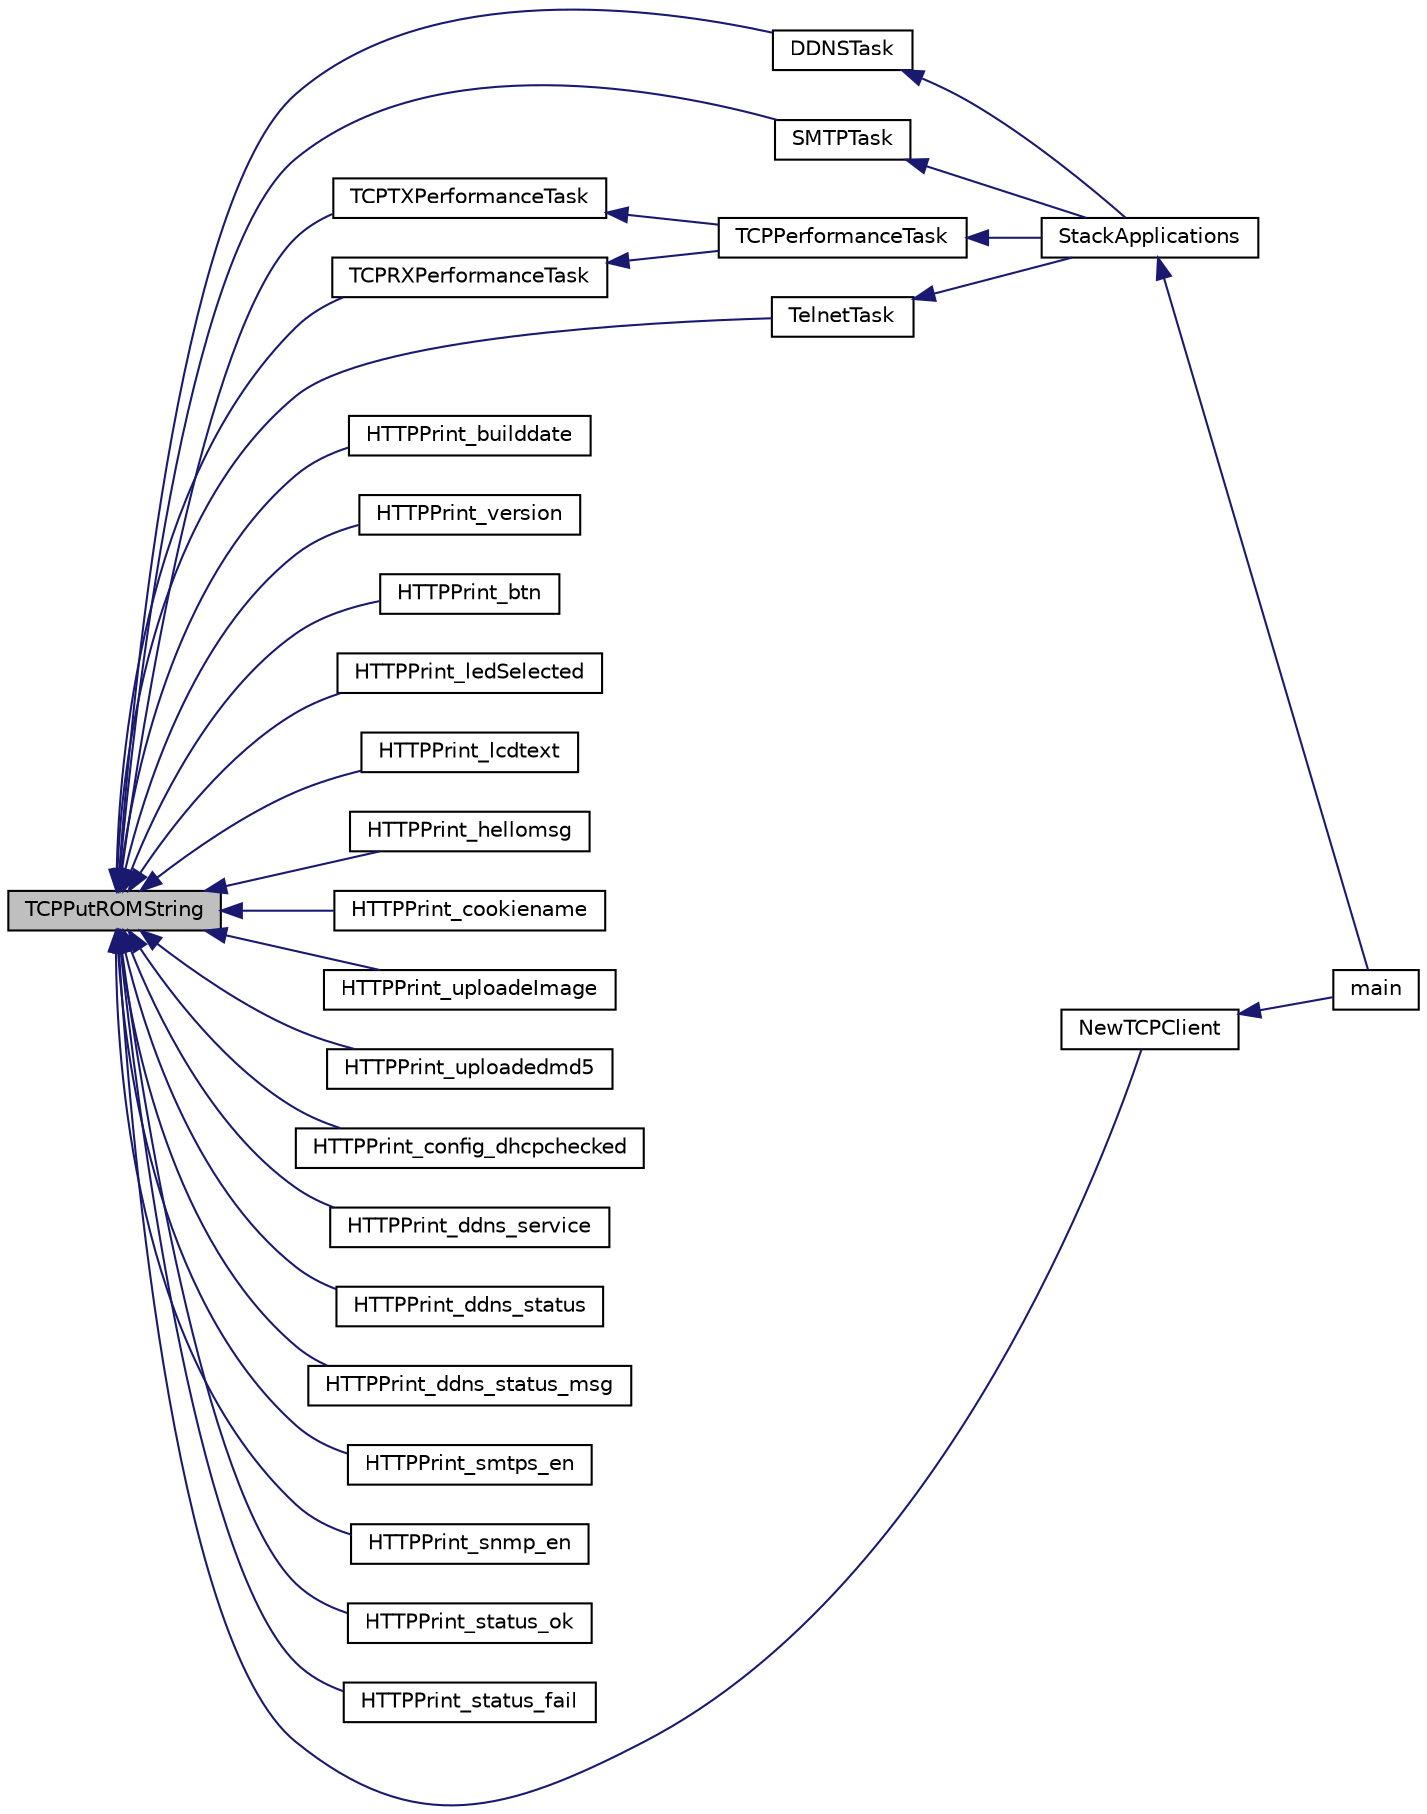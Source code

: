 digraph "TCPPutROMString"
{
  edge [fontname="Helvetica",fontsize="10",labelfontname="Helvetica",labelfontsize="10"];
  node [fontname="Helvetica",fontsize="10",shape=record];
  rankdir="LR";
  Node1 [label="TCPPutROMString",height=0.2,width=0.4,color="black", fillcolor="grey75", style="filled", fontcolor="black"];
  Node1 -> Node2 [dir="back",color="midnightblue",fontsize="10",style="solid",fontname="Helvetica"];
  Node2 [label="DDNSTask",height=0.2,width=0.4,color="black", fillcolor="white", style="filled",URL="$_dyn_d_n_s_8c.html#adf26d41fe8bb0f642696bf5d301360c1"];
  Node2 -> Node3 [dir="back",color="midnightblue",fontsize="10",style="solid",fontname="Helvetica"];
  Node3 [label="StackApplications",height=0.2,width=0.4,color="black", fillcolor="white", style="filled",URL="$_stack_tsk_8c.html#a7f8ff33bea9e052705b0a80d2dfcf399"];
  Node3 -> Node4 [dir="back",color="midnightblue",fontsize="10",style="solid",fontname="Helvetica"];
  Node4 [label="main",height=0.2,width=0.4,color="black", fillcolor="white", style="filled",URL="$_main_demo_8c.html#a6288eba0f8e8ad3ab1544ad731eb7667"];
  Node1 -> Node5 [dir="back",color="midnightblue",fontsize="10",style="solid",fontname="Helvetica"];
  Node5 [label="SMTPTask",height=0.2,width=0.4,color="black", fillcolor="white", style="filled",URL="$_s_m_t_p_8c.html#abe31fb54926d321252beb819defb0afb"];
  Node5 -> Node3 [dir="back",color="midnightblue",fontsize="10",style="solid",fontname="Helvetica"];
  Node1 -> Node6 [dir="back",color="midnightblue",fontsize="10",style="solid",fontname="Helvetica"];
  Node6 [label="TCPTXPerformanceTask",height=0.2,width=0.4,color="black", fillcolor="white", style="filled",URL="$_t_c_p_performance_test_8c.html#a4e543f659633906145da7a0b19199077"];
  Node6 -> Node7 [dir="back",color="midnightblue",fontsize="10",style="solid",fontname="Helvetica"];
  Node7 [label="TCPPerformanceTask",height=0.2,width=0.4,color="black", fillcolor="white", style="filled",URL="$_t_c_p_performance_test_8c.html#aa47216a6f8fce14cb21d13785d8caa25"];
  Node7 -> Node3 [dir="back",color="midnightblue",fontsize="10",style="solid",fontname="Helvetica"];
  Node1 -> Node8 [dir="back",color="midnightblue",fontsize="10",style="solid",fontname="Helvetica"];
  Node8 [label="TCPRXPerformanceTask",height=0.2,width=0.4,color="black", fillcolor="white", style="filled",URL="$_t_c_p_performance_test_8c.html#a93a3272145074a485eef01a045924b5f"];
  Node8 -> Node7 [dir="back",color="midnightblue",fontsize="10",style="solid",fontname="Helvetica"];
  Node1 -> Node9 [dir="back",color="midnightblue",fontsize="10",style="solid",fontname="Helvetica"];
  Node9 [label="TelnetTask",height=0.2,width=0.4,color="black", fillcolor="white", style="filled",URL="$_telnet_8c.html#a8fed07ba13983e8dfc2a83d3978b41a4"];
  Node9 -> Node3 [dir="back",color="midnightblue",fontsize="10",style="solid",fontname="Helvetica"];
  Node1 -> Node10 [dir="back",color="midnightblue",fontsize="10",style="solid",fontname="Helvetica"];
  Node10 [label="HTTPPrint_builddate",height=0.2,width=0.4,color="black", fillcolor="white", style="filled",URL="$_custom_h_t_t_p_app_8c.html#a6e12cbd04ceba32f86dc0977ac5558fe"];
  Node1 -> Node11 [dir="back",color="midnightblue",fontsize="10",style="solid",fontname="Helvetica"];
  Node11 [label="HTTPPrint_version",height=0.2,width=0.4,color="black", fillcolor="white", style="filled",URL="$_custom_h_t_t_p_app_8c.html#a01900bcfe7a0ebee64b611c3752513be"];
  Node1 -> Node12 [dir="back",color="midnightblue",fontsize="10",style="solid",fontname="Helvetica"];
  Node12 [label="HTTPPrint_btn",height=0.2,width=0.4,color="black", fillcolor="white", style="filled",URL="$_custom_h_t_t_p_app_8c.html#ab7135d1710ab05d33cba38e3c0b6e93a"];
  Node1 -> Node13 [dir="back",color="midnightblue",fontsize="10",style="solid",fontname="Helvetica"];
  Node13 [label="HTTPPrint_ledSelected",height=0.2,width=0.4,color="black", fillcolor="white", style="filled",URL="$_custom_h_t_t_p_app_8c.html#a7fa2b2112ab9d8a80f64cf802c97eebf"];
  Node1 -> Node14 [dir="back",color="midnightblue",fontsize="10",style="solid",fontname="Helvetica"];
  Node14 [label="HTTPPrint_lcdtext",height=0.2,width=0.4,color="black", fillcolor="white", style="filled",URL="$_custom_h_t_t_p_app_8c.html#ab381d0996e74f0c3e36d48a04414d0ba"];
  Node1 -> Node15 [dir="back",color="midnightblue",fontsize="10",style="solid",fontname="Helvetica"];
  Node15 [label="HTTPPrint_hellomsg",height=0.2,width=0.4,color="black", fillcolor="white", style="filled",URL="$_custom_h_t_t_p_app_8c.html#acf8576c68c9a8ab537fb51bc044d48e0"];
  Node1 -> Node16 [dir="back",color="midnightblue",fontsize="10",style="solid",fontname="Helvetica"];
  Node16 [label="HTTPPrint_cookiename",height=0.2,width=0.4,color="black", fillcolor="white", style="filled",URL="$_custom_h_t_t_p_app_8c.html#ac318647c176fae93d61114d06ce7dfc7"];
  Node1 -> Node17 [dir="back",color="midnightblue",fontsize="10",style="solid",fontname="Helvetica"];
  Node17 [label="HTTPPrint_uploadeImage",height=0.2,width=0.4,color="black", fillcolor="white", style="filled",URL="$_custom_h_t_t_p_app_8c.html#add3b0a831e6c5227f3b7d7f33c430a58"];
  Node1 -> Node18 [dir="back",color="midnightblue",fontsize="10",style="solid",fontname="Helvetica"];
  Node18 [label="HTTPPrint_uploadedmd5",height=0.2,width=0.4,color="black", fillcolor="white", style="filled",URL="$_custom_h_t_t_p_app_8c.html#a19f88f328d7bf56d0dfae34fa2691a60"];
  Node1 -> Node19 [dir="back",color="midnightblue",fontsize="10",style="solid",fontname="Helvetica"];
  Node19 [label="HTTPPrint_config_dhcpchecked",height=0.2,width=0.4,color="black", fillcolor="white", style="filled",URL="$_custom_h_t_t_p_app_8c.html#aaf999768ae5c25453a4d99ed2b6af69c"];
  Node1 -> Node20 [dir="back",color="midnightblue",fontsize="10",style="solid",fontname="Helvetica"];
  Node20 [label="HTTPPrint_ddns_service",height=0.2,width=0.4,color="black", fillcolor="white", style="filled",URL="$_custom_h_t_t_p_app_8c.html#ad9910615c7b36de35596fb2375c0d335"];
  Node1 -> Node21 [dir="back",color="midnightblue",fontsize="10",style="solid",fontname="Helvetica"];
  Node21 [label="HTTPPrint_ddns_status",height=0.2,width=0.4,color="black", fillcolor="white", style="filled",URL="$_custom_h_t_t_p_app_8c.html#a6910a93b964a73140cf7f6aa1f7e0f8d"];
  Node1 -> Node22 [dir="back",color="midnightblue",fontsize="10",style="solid",fontname="Helvetica"];
  Node22 [label="HTTPPrint_ddns_status_msg",height=0.2,width=0.4,color="black", fillcolor="white", style="filled",URL="$_custom_h_t_t_p_app_8c.html#aa681fcd459f156ff88dcff71c4d3852d"];
  Node1 -> Node23 [dir="back",color="midnightblue",fontsize="10",style="solid",fontname="Helvetica"];
  Node23 [label="HTTPPrint_smtps_en",height=0.2,width=0.4,color="black", fillcolor="white", style="filled",URL="$_custom_h_t_t_p_app_8c.html#a44c3e0f33572bc980139761631383330"];
  Node1 -> Node24 [dir="back",color="midnightblue",fontsize="10",style="solid",fontname="Helvetica"];
  Node24 [label="HTTPPrint_snmp_en",height=0.2,width=0.4,color="black", fillcolor="white", style="filled",URL="$_custom_h_t_t_p_app_8c.html#ac2ec4a8d231418aaebd1f971559ae51c"];
  Node1 -> Node25 [dir="back",color="midnightblue",fontsize="10",style="solid",fontname="Helvetica"];
  Node25 [label="HTTPPrint_status_ok",height=0.2,width=0.4,color="black", fillcolor="white", style="filled",URL="$_custom_h_t_t_p_app_8c.html#a53e89a1c79fd345ca30ecc1f03151af3"];
  Node1 -> Node26 [dir="back",color="midnightblue",fontsize="10",style="solid",fontname="Helvetica"];
  Node26 [label="HTTPPrint_status_fail",height=0.2,width=0.4,color="black", fillcolor="white", style="filled",URL="$_custom_h_t_t_p_app_8c.html#a33600e6a080a9de4109abf1b812b7a17"];
  Node1 -> Node27 [dir="back",color="midnightblue",fontsize="10",style="solid",fontname="Helvetica"];
  Node27 [label="NewTCPClient",height=0.2,width=0.4,color="black", fillcolor="white", style="filled",URL="$_main_demo_8c.html#ab7d4a26647c648da4ee61bc23f508eba"];
  Node27 -> Node4 [dir="back",color="midnightblue",fontsize="10",style="solid",fontname="Helvetica"];
}
